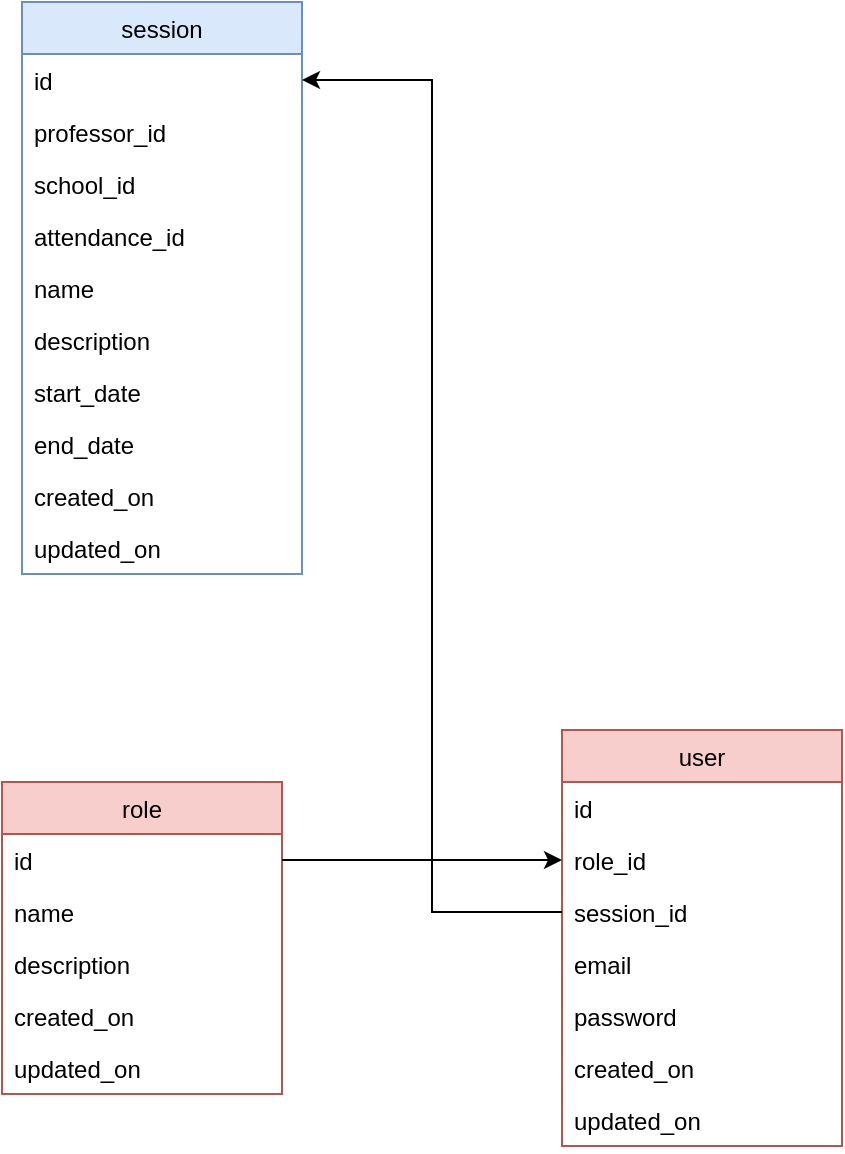 <mxfile version="14.4.3" type="device"><diagram id="esqkJ3xNUaUyJsxh9I5h" name="Page-1"><mxGraphModel dx="2235" dy="1809" grid="1" gridSize="10" guides="1" tooltips="1" connect="1" arrows="1" fold="1" page="1" pageScale="1" pageWidth="850" pageHeight="1100" math="0" shadow="0"><root><mxCell id="0"/><mxCell id="1" parent="0"/><mxCell id="f9gJchUlz7hYBnqPVRhD-6" value="role" style="swimlane;fontStyle=0;childLayout=stackLayout;horizontal=1;startSize=26;fillColor=#f8cecc;horizontalStack=0;resizeParent=1;resizeParentMax=0;resizeLast=0;collapsible=1;marginBottom=0;strokeColor=#b85450;" parent="1" vertex="1"><mxGeometry x="-140" y="290" width="140" height="156" as="geometry"><mxRectangle x="350" y="410" width="70" height="26" as="alternateBounds"/></mxGeometry></mxCell><mxCell id="f9gJchUlz7hYBnqPVRhD-7" value="id" style="text;strokeColor=none;fillColor=none;align=left;verticalAlign=top;spacingLeft=4;spacingRight=4;overflow=hidden;rotatable=0;points=[[0,0.5],[1,0.5]];portConstraint=eastwest;" parent="f9gJchUlz7hYBnqPVRhD-6" vertex="1"><mxGeometry y="26" width="140" height="26" as="geometry"/></mxCell><mxCell id="f9gJchUlz7hYBnqPVRhD-20" value="name" style="text;strokeColor=none;fillColor=none;align=left;verticalAlign=top;spacingLeft=4;spacingRight=4;overflow=hidden;rotatable=0;points=[[0,0.5],[1,0.5]];portConstraint=eastwest;" parent="f9gJchUlz7hYBnqPVRhD-6" vertex="1"><mxGeometry y="52" width="140" height="26" as="geometry"/></mxCell><mxCell id="f9gJchUlz7hYBnqPVRhD-31" value="description" style="text;strokeColor=none;fillColor=none;align=left;verticalAlign=top;spacingLeft=4;spacingRight=4;overflow=hidden;rotatable=0;points=[[0,0.5],[1,0.5]];portConstraint=eastwest;" parent="f9gJchUlz7hYBnqPVRhD-6" vertex="1"><mxGeometry y="78" width="140" height="26" as="geometry"/></mxCell><mxCell id="f9gJchUlz7hYBnqPVRhD-10" value="created_on" style="text;strokeColor=none;fillColor=none;align=left;verticalAlign=top;spacingLeft=4;spacingRight=4;overflow=hidden;rotatable=0;points=[[0,0.5],[1,0.5]];portConstraint=eastwest;" parent="f9gJchUlz7hYBnqPVRhD-6" vertex="1"><mxGeometry y="104" width="140" height="26" as="geometry"/></mxCell><mxCell id="f9gJchUlz7hYBnqPVRhD-11" value="updated_on" style="text;strokeColor=none;fillColor=none;align=left;verticalAlign=top;spacingLeft=4;spacingRight=4;overflow=hidden;rotatable=0;points=[[0,0.5],[1,0.5]];portConstraint=eastwest;" parent="f9gJchUlz7hYBnqPVRhD-6" vertex="1"><mxGeometry y="130" width="140" height="26" as="geometry"/></mxCell><mxCell id="f9gJchUlz7hYBnqPVRhD-25" value="user" style="swimlane;fontStyle=0;childLayout=stackLayout;horizontal=1;startSize=26;fillColor=#f8cecc;horizontalStack=0;resizeParent=1;resizeParentMax=0;resizeLast=0;collapsible=1;marginBottom=0;strokeColor=#b85450;" parent="1" vertex="1"><mxGeometry x="140" y="264" width="140" height="208" as="geometry"><mxRectangle x="350" y="410" width="70" height="26" as="alternateBounds"/></mxGeometry></mxCell><mxCell id="f9gJchUlz7hYBnqPVRhD-26" value="id" style="text;strokeColor=none;fillColor=none;align=left;verticalAlign=top;spacingLeft=4;spacingRight=4;overflow=hidden;rotatable=0;points=[[0,0.5],[1,0.5]];portConstraint=eastwest;" parent="f9gJchUlz7hYBnqPVRhD-25" vertex="1"><mxGeometry y="26" width="140" height="26" as="geometry"/></mxCell><mxCell id="f9gJchUlz7hYBnqPVRhD-48" value="role_id" style="text;strokeColor=none;fillColor=none;align=left;verticalAlign=top;spacingLeft=4;spacingRight=4;overflow=hidden;rotatable=0;points=[[0,0.5],[1,0.5]];portConstraint=eastwest;" parent="f9gJchUlz7hYBnqPVRhD-25" vertex="1"><mxGeometry y="52" width="140" height="26" as="geometry"/></mxCell><mxCell id="f9gJchUlz7hYBnqPVRhD-78" value="session_id" style="text;strokeColor=none;fillColor=none;align=left;verticalAlign=top;spacingLeft=4;spacingRight=4;overflow=hidden;rotatable=0;points=[[0,0.5],[1,0.5]];portConstraint=eastwest;" parent="f9gJchUlz7hYBnqPVRhD-25" vertex="1"><mxGeometry y="78" width="140" height="26" as="geometry"/></mxCell><mxCell id="f9gJchUlz7hYBnqPVRhD-27" value="email&#10;" style="text;strokeColor=none;fillColor=none;align=left;verticalAlign=top;spacingLeft=4;spacingRight=4;overflow=hidden;rotatable=0;points=[[0,0.5],[1,0.5]];portConstraint=eastwest;" parent="f9gJchUlz7hYBnqPVRhD-25" vertex="1"><mxGeometry y="104" width="140" height="26" as="geometry"/></mxCell><mxCell id="f9gJchUlz7hYBnqPVRhD-28" value="password" style="text;strokeColor=none;fillColor=none;align=left;verticalAlign=top;spacingLeft=4;spacingRight=4;overflow=hidden;rotatable=0;points=[[0,0.5],[1,0.5]];portConstraint=eastwest;" parent="f9gJchUlz7hYBnqPVRhD-25" vertex="1"><mxGeometry y="130" width="140" height="26" as="geometry"/></mxCell><mxCell id="f9gJchUlz7hYBnqPVRhD-29" value="created_on" style="text;strokeColor=none;fillColor=none;align=left;verticalAlign=top;spacingLeft=4;spacingRight=4;overflow=hidden;rotatable=0;points=[[0,0.5],[1,0.5]];portConstraint=eastwest;" parent="f9gJchUlz7hYBnqPVRhD-25" vertex="1"><mxGeometry y="156" width="140" height="26" as="geometry"/></mxCell><mxCell id="f9gJchUlz7hYBnqPVRhD-30" value="updated_on" style="text;strokeColor=none;fillColor=none;align=left;verticalAlign=top;spacingLeft=4;spacingRight=4;overflow=hidden;rotatable=0;points=[[0,0.5],[1,0.5]];portConstraint=eastwest;" parent="f9gJchUlz7hYBnqPVRhD-25" vertex="1"><mxGeometry y="182" width="140" height="26" as="geometry"/></mxCell><mxCell id="f9gJchUlz7hYBnqPVRhD-61" value="session" style="swimlane;fontStyle=0;childLayout=stackLayout;horizontal=1;startSize=26;fillColor=#dae8fc;horizontalStack=0;resizeParent=1;resizeParentMax=0;resizeLast=0;collapsible=1;marginBottom=0;strokeColor=#6c8ebf;" parent="1" vertex="1"><mxGeometry x="-130" y="-100" width="140" height="286" as="geometry"><mxRectangle x="350" y="410" width="70" height="26" as="alternateBounds"/></mxGeometry></mxCell><mxCell id="f9gJchUlz7hYBnqPVRhD-62" value="id" style="text;strokeColor=none;fillColor=none;align=left;verticalAlign=top;spacingLeft=4;spacingRight=4;overflow=hidden;rotatable=0;points=[[0,0.5],[1,0.5]];portConstraint=eastwest;" parent="f9gJchUlz7hYBnqPVRhD-61" vertex="1"><mxGeometry y="26" width="140" height="26" as="geometry"/></mxCell><mxCell id="f9gJchUlz7hYBnqPVRhD-63" value="professor_id" style="text;strokeColor=none;fillColor=none;align=left;verticalAlign=top;spacingLeft=4;spacingRight=4;overflow=hidden;rotatable=0;points=[[0,0.5],[1,0.5]];portConstraint=eastwest;" parent="f9gJchUlz7hYBnqPVRhD-61" vertex="1"><mxGeometry y="52" width="140" height="26" as="geometry"/></mxCell><mxCell id="f9gJchUlz7hYBnqPVRhD-77" value="school_id" style="text;strokeColor=none;fillColor=none;align=left;verticalAlign=top;spacingLeft=4;spacingRight=4;overflow=hidden;rotatable=0;points=[[0,0.5],[1,0.5]];portConstraint=eastwest;" parent="f9gJchUlz7hYBnqPVRhD-61" vertex="1"><mxGeometry y="78" width="140" height="26" as="geometry"/></mxCell><mxCell id="f9gJchUlz7hYBnqPVRhD-129" value="attendance_id" style="text;strokeColor=none;fillColor=none;align=left;verticalAlign=top;spacingLeft=4;spacingRight=4;overflow=hidden;rotatable=0;points=[[0,0.5],[1,0.5]];portConstraint=eastwest;" parent="f9gJchUlz7hYBnqPVRhD-61" vertex="1"><mxGeometry y="104" width="140" height="26" as="geometry"/></mxCell><mxCell id="f9gJchUlz7hYBnqPVRhD-64" value="name" style="text;strokeColor=none;fillColor=none;align=left;verticalAlign=top;spacingLeft=4;spacingRight=4;overflow=hidden;rotatable=0;points=[[0,0.5],[1,0.5]];portConstraint=eastwest;" parent="f9gJchUlz7hYBnqPVRhD-61" vertex="1"><mxGeometry y="130" width="140" height="26" as="geometry"/></mxCell><mxCell id="f9gJchUlz7hYBnqPVRhD-65" value="description" style="text;strokeColor=none;fillColor=none;align=left;verticalAlign=top;spacingLeft=4;spacingRight=4;overflow=hidden;rotatable=0;points=[[0,0.5],[1,0.5]];portConstraint=eastwest;" parent="f9gJchUlz7hYBnqPVRhD-61" vertex="1"><mxGeometry y="156" width="140" height="26" as="geometry"/></mxCell><mxCell id="f9gJchUlz7hYBnqPVRhD-69" value="start_date" style="text;strokeColor=none;fillColor=none;align=left;verticalAlign=top;spacingLeft=4;spacingRight=4;overflow=hidden;rotatable=0;points=[[0,0.5],[1,0.5]];portConstraint=eastwest;" parent="f9gJchUlz7hYBnqPVRhD-61" vertex="1"><mxGeometry y="182" width="140" height="26" as="geometry"/></mxCell><mxCell id="f9gJchUlz7hYBnqPVRhD-68" value="end_date" style="text;strokeColor=none;fillColor=none;align=left;verticalAlign=top;spacingLeft=4;spacingRight=4;overflow=hidden;rotatable=0;points=[[0,0.5],[1,0.5]];portConstraint=eastwest;" parent="f9gJchUlz7hYBnqPVRhD-61" vertex="1"><mxGeometry y="208" width="140" height="26" as="geometry"/></mxCell><mxCell id="f9gJchUlz7hYBnqPVRhD-66" value="created_on" style="text;strokeColor=none;fillColor=none;align=left;verticalAlign=top;spacingLeft=4;spacingRight=4;overflow=hidden;rotatable=0;points=[[0,0.5],[1,0.5]];portConstraint=eastwest;" parent="f9gJchUlz7hYBnqPVRhD-61" vertex="1"><mxGeometry y="234" width="140" height="26" as="geometry"/></mxCell><mxCell id="f9gJchUlz7hYBnqPVRhD-67" value="updated_on" style="text;strokeColor=none;fillColor=none;align=left;verticalAlign=top;spacingLeft=4;spacingRight=4;overflow=hidden;rotatable=0;points=[[0,0.5],[1,0.5]];portConstraint=eastwest;" parent="f9gJchUlz7hYBnqPVRhD-61" vertex="1"><mxGeometry y="260" width="140" height="26" as="geometry"/></mxCell><mxCell id="f9gJchUlz7hYBnqPVRhD-81" style="edgeStyle=orthogonalEdgeStyle;rounded=0;orthogonalLoop=1;jettySize=auto;html=1;" parent="1" source="f9gJchUlz7hYBnqPVRhD-78" target="f9gJchUlz7hYBnqPVRhD-62" edge="1"><mxGeometry relative="1" as="geometry"/></mxCell><mxCell id="f9gJchUlz7hYBnqPVRhD-89" style="edgeStyle=orthogonalEdgeStyle;rounded=0;orthogonalLoop=1;jettySize=auto;html=1;" parent="1" source="f9gJchUlz7hYBnqPVRhD-7" target="f9gJchUlz7hYBnqPVRhD-48" edge="1"><mxGeometry relative="1" as="geometry"/></mxCell></root></mxGraphModel></diagram></mxfile>
